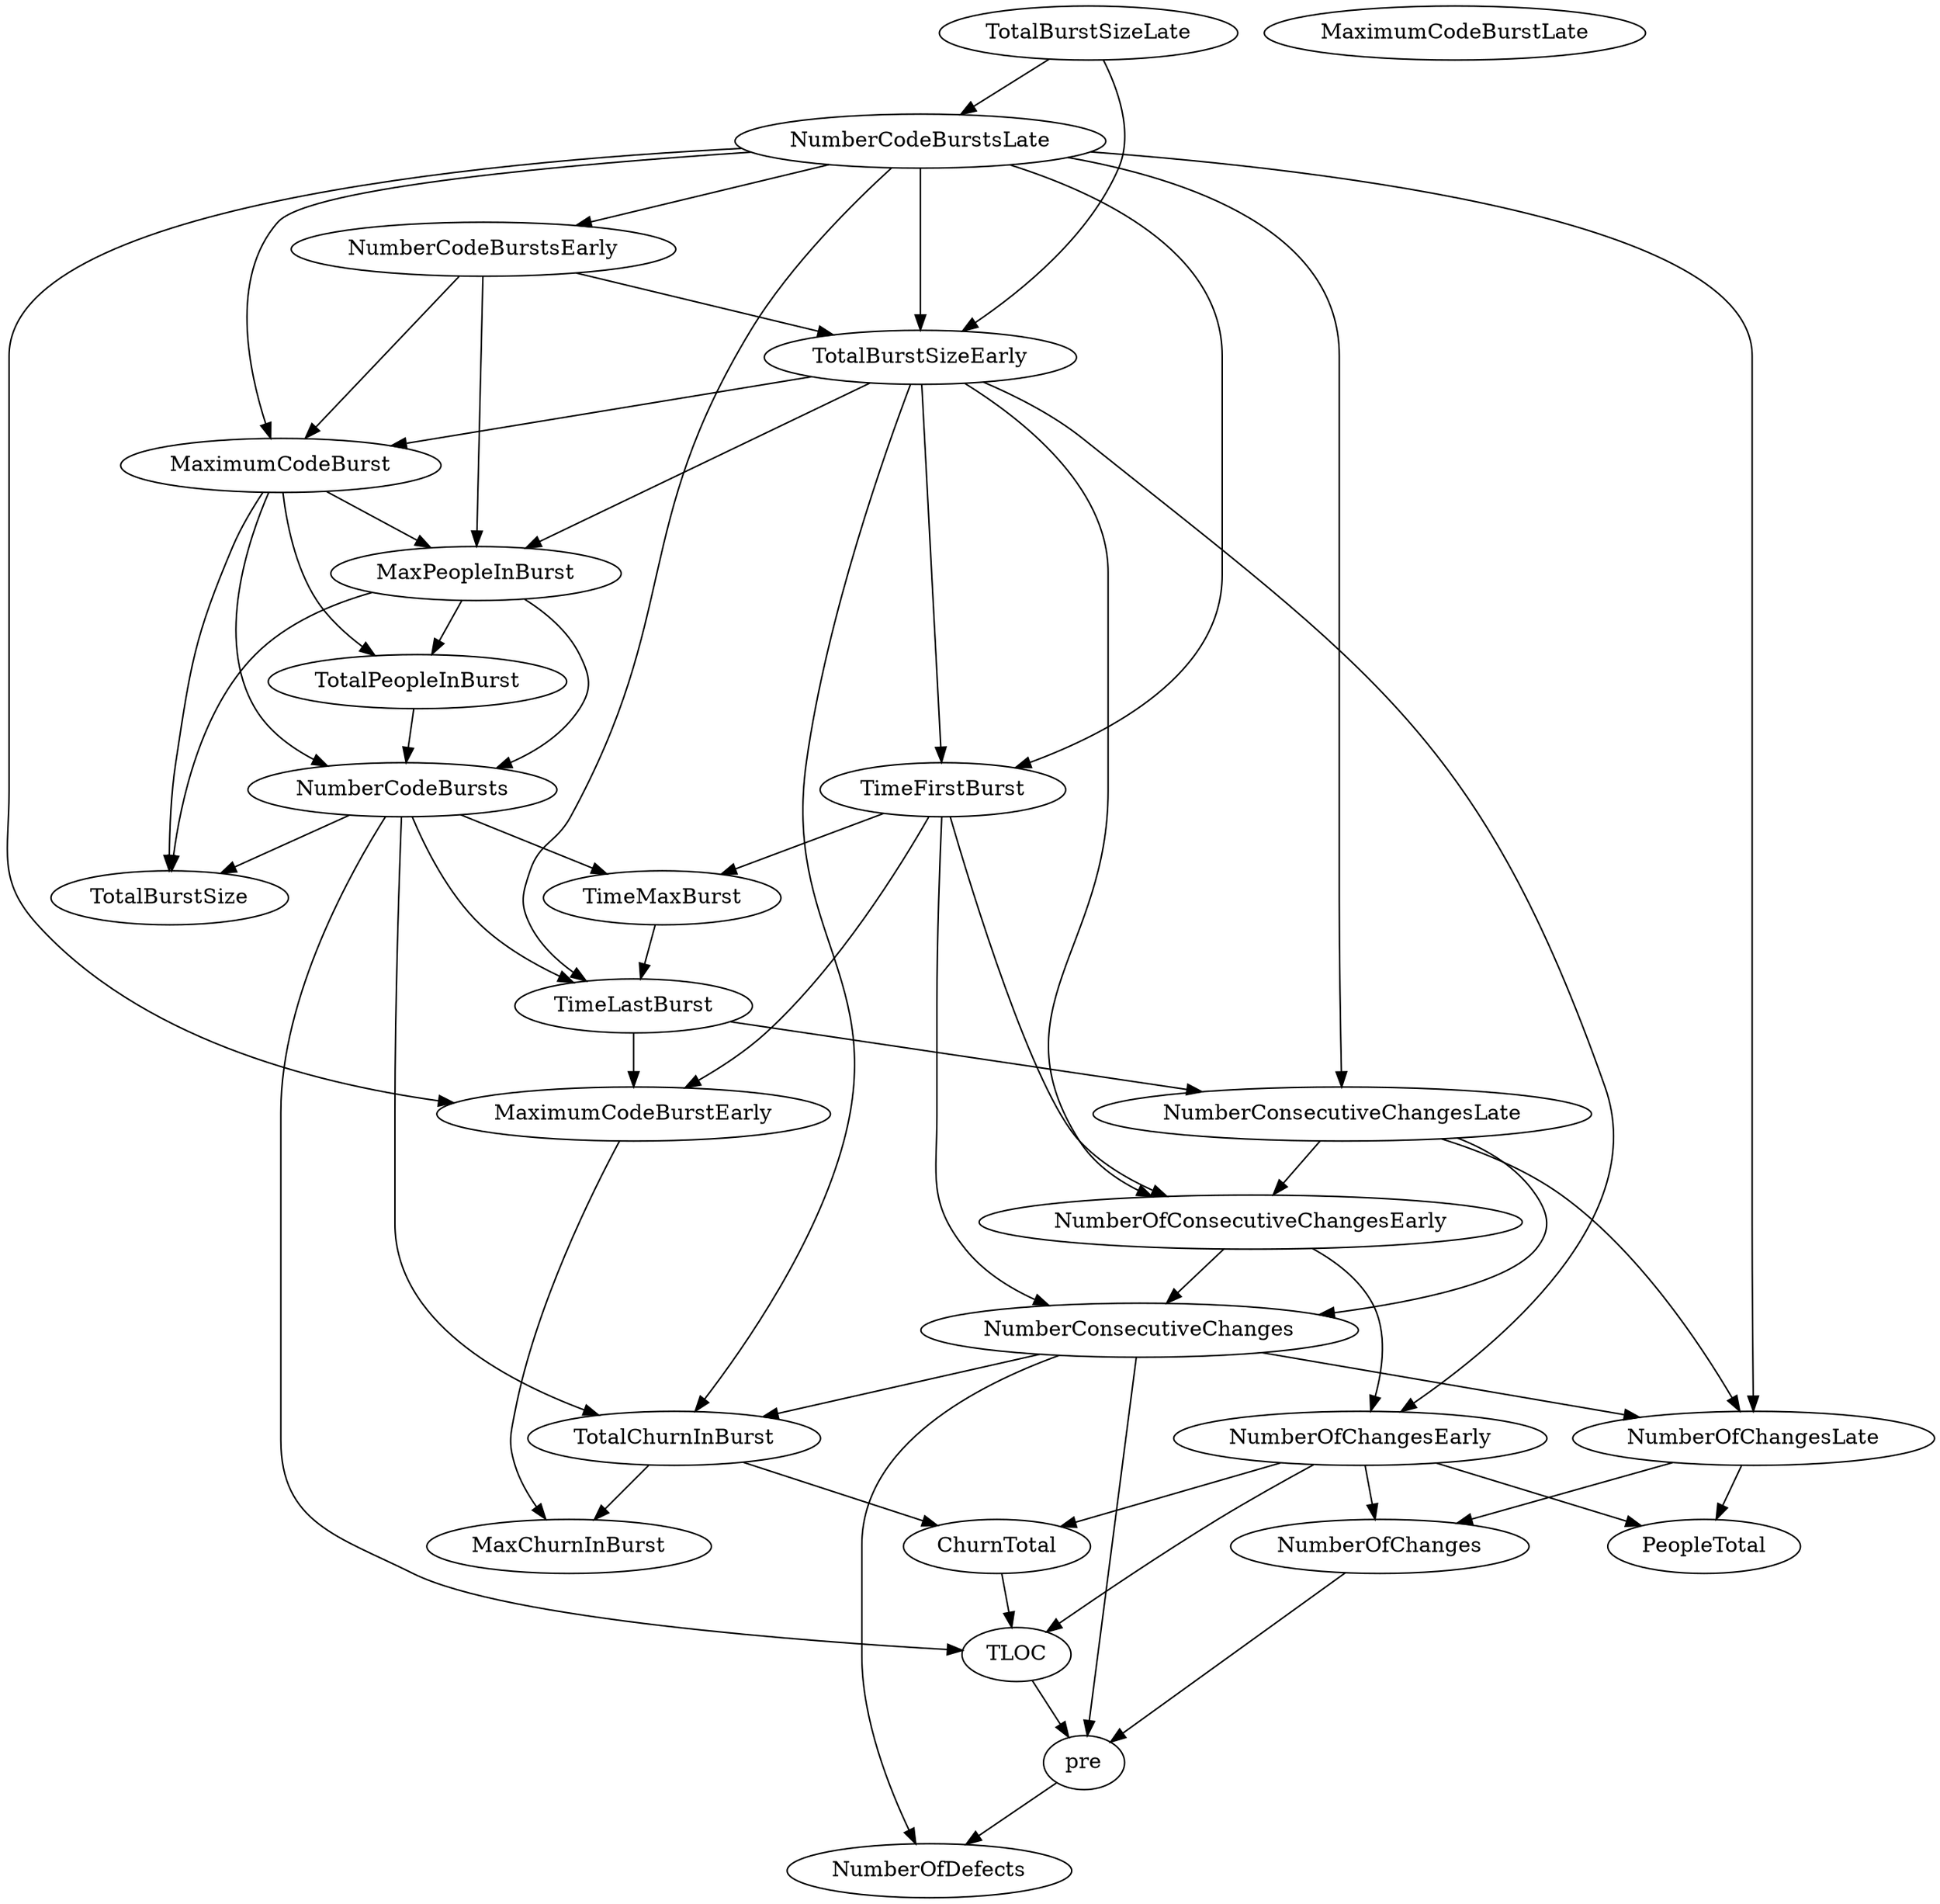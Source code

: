 digraph {
   TotalPeopleInBurst;
   MaximumCodeBurstLate;
   NumberOfChanges;
   MaxPeopleInBurst;
   TotalBurstSizeLate;
   NumberCodeBurstsLate;
   NumberOfChangesLate;
   NumberOfChangesEarly;
   MaxChurnInBurst;
   MaximumCodeBurstEarly;
   NumberCodeBurstsEarly;
   TimeFirstBurst;
   TotalChurnInBurst;
   ChurnTotal;
   MaximumCodeBurst;
   NumberOfConsecutiveChangesEarly;
   NumberConsecutiveChangesLate;
   TotalBurstSizeEarly;
   TotalBurstSize;
   TimeMaxBurst;
   NumberConsecutiveChanges;
   TimeLastBurst;
   NumberCodeBursts;
   PeopleTotal;
   pre;
   NumberOfDefects;
   TLOC;
   TotalPeopleInBurst -> NumberCodeBursts;
   NumberOfChanges -> pre;
   MaxPeopleInBurst -> TotalPeopleInBurst;
   MaxPeopleInBurst -> TotalBurstSize;
   MaxPeopleInBurst -> NumberCodeBursts;
   TotalBurstSizeLate -> NumberCodeBurstsLate;
   TotalBurstSizeLate -> TotalBurstSizeEarly;
   NumberCodeBurstsLate -> NumberOfChangesLate;
   NumberCodeBurstsLate -> MaximumCodeBurstEarly;
   NumberCodeBurstsLate -> NumberCodeBurstsEarly;
   NumberCodeBurstsLate -> TimeFirstBurst;
   NumberCodeBurstsLate -> MaximumCodeBurst;
   NumberCodeBurstsLate -> NumberConsecutiveChangesLate;
   NumberCodeBurstsLate -> TotalBurstSizeEarly;
   NumberCodeBurstsLate -> TimeLastBurst;
   NumberOfChangesLate -> NumberOfChanges;
   NumberOfChangesLate -> PeopleTotal;
   NumberOfChangesEarly -> NumberOfChanges;
   NumberOfChangesEarly -> ChurnTotal;
   NumberOfChangesEarly -> PeopleTotal;
   NumberOfChangesEarly -> TLOC;
   MaximumCodeBurstEarly -> MaxChurnInBurst;
   NumberCodeBurstsEarly -> MaxPeopleInBurst;
   NumberCodeBurstsEarly -> MaximumCodeBurst;
   NumberCodeBurstsEarly -> TotalBurstSizeEarly;
   TimeFirstBurst -> MaximumCodeBurstEarly;
   TimeFirstBurst -> NumberOfConsecutiveChangesEarly;
   TimeFirstBurst -> TimeMaxBurst;
   TimeFirstBurst -> NumberConsecutiveChanges;
   TotalChurnInBurst -> MaxChurnInBurst;
   TotalChurnInBurst -> ChurnTotal;
   ChurnTotal -> TLOC;
   MaximumCodeBurst -> TotalPeopleInBurst;
   MaximumCodeBurst -> MaxPeopleInBurst;
   MaximumCodeBurst -> TotalBurstSize;
   MaximumCodeBurst -> NumberCodeBursts;
   NumberOfConsecutiveChangesEarly -> NumberOfChangesEarly;
   NumberOfConsecutiveChangesEarly -> NumberConsecutiveChanges;
   NumberConsecutiveChangesLate -> NumberOfChangesLate;
   NumberConsecutiveChangesLate -> NumberOfConsecutiveChangesEarly;
   NumberConsecutiveChangesLate -> NumberConsecutiveChanges;
   TotalBurstSizeEarly -> MaxPeopleInBurst;
   TotalBurstSizeEarly -> NumberOfChangesEarly;
   TotalBurstSizeEarly -> TimeFirstBurst;
   TotalBurstSizeEarly -> TotalChurnInBurst;
   TotalBurstSizeEarly -> MaximumCodeBurst;
   TotalBurstSizeEarly -> NumberOfConsecutiveChangesEarly;
   TimeMaxBurst -> TimeLastBurst;
   NumberConsecutiveChanges -> NumberOfChangesLate;
   NumberConsecutiveChanges -> TotalChurnInBurst;
   NumberConsecutiveChanges -> pre;
   NumberConsecutiveChanges -> NumberOfDefects;
   TimeLastBurst -> MaximumCodeBurstEarly;
   TimeLastBurst -> NumberConsecutiveChangesLate;
   NumberCodeBursts -> TotalChurnInBurst;
   NumberCodeBursts -> TotalBurstSize;
   NumberCodeBursts -> TimeMaxBurst;
   NumberCodeBursts -> TimeLastBurst;
   NumberCodeBursts -> TLOC;
   pre -> NumberOfDefects;
   TLOC -> pre;
}
